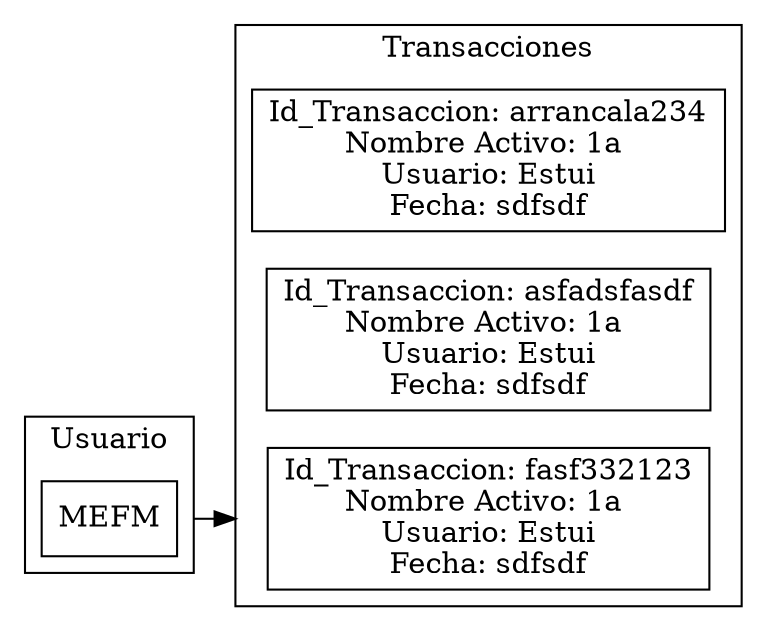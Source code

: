 digraph a{
rankdir = LR
node[shape = rectangle]
compound = true;
subgraph cluster0{
Titular[label = "MEFM"]
label = "Usuario"
}


subgraph cluster1{
label = "Transacciones"
X0074C438[label = "Id_Transaccion: arrancala234
Nombre Activo: 1a 
Usuario: Estui
Fecha: sdfsdf"]
X00742BC0[label = "Id_Transaccion: asfadsfasdf
Nombre Activo: 1a 
Usuario: Estui
Fecha: sdfsdf"]
X0074C4E8[label = "Id_Transaccion: fasf332123
Nombre Activo: 1a 
Usuario: Estui
Fecha: sdfsdf"]
}

Titular -> X0074C4E8[ltail=cluster0 lhead=cluster1]
}
